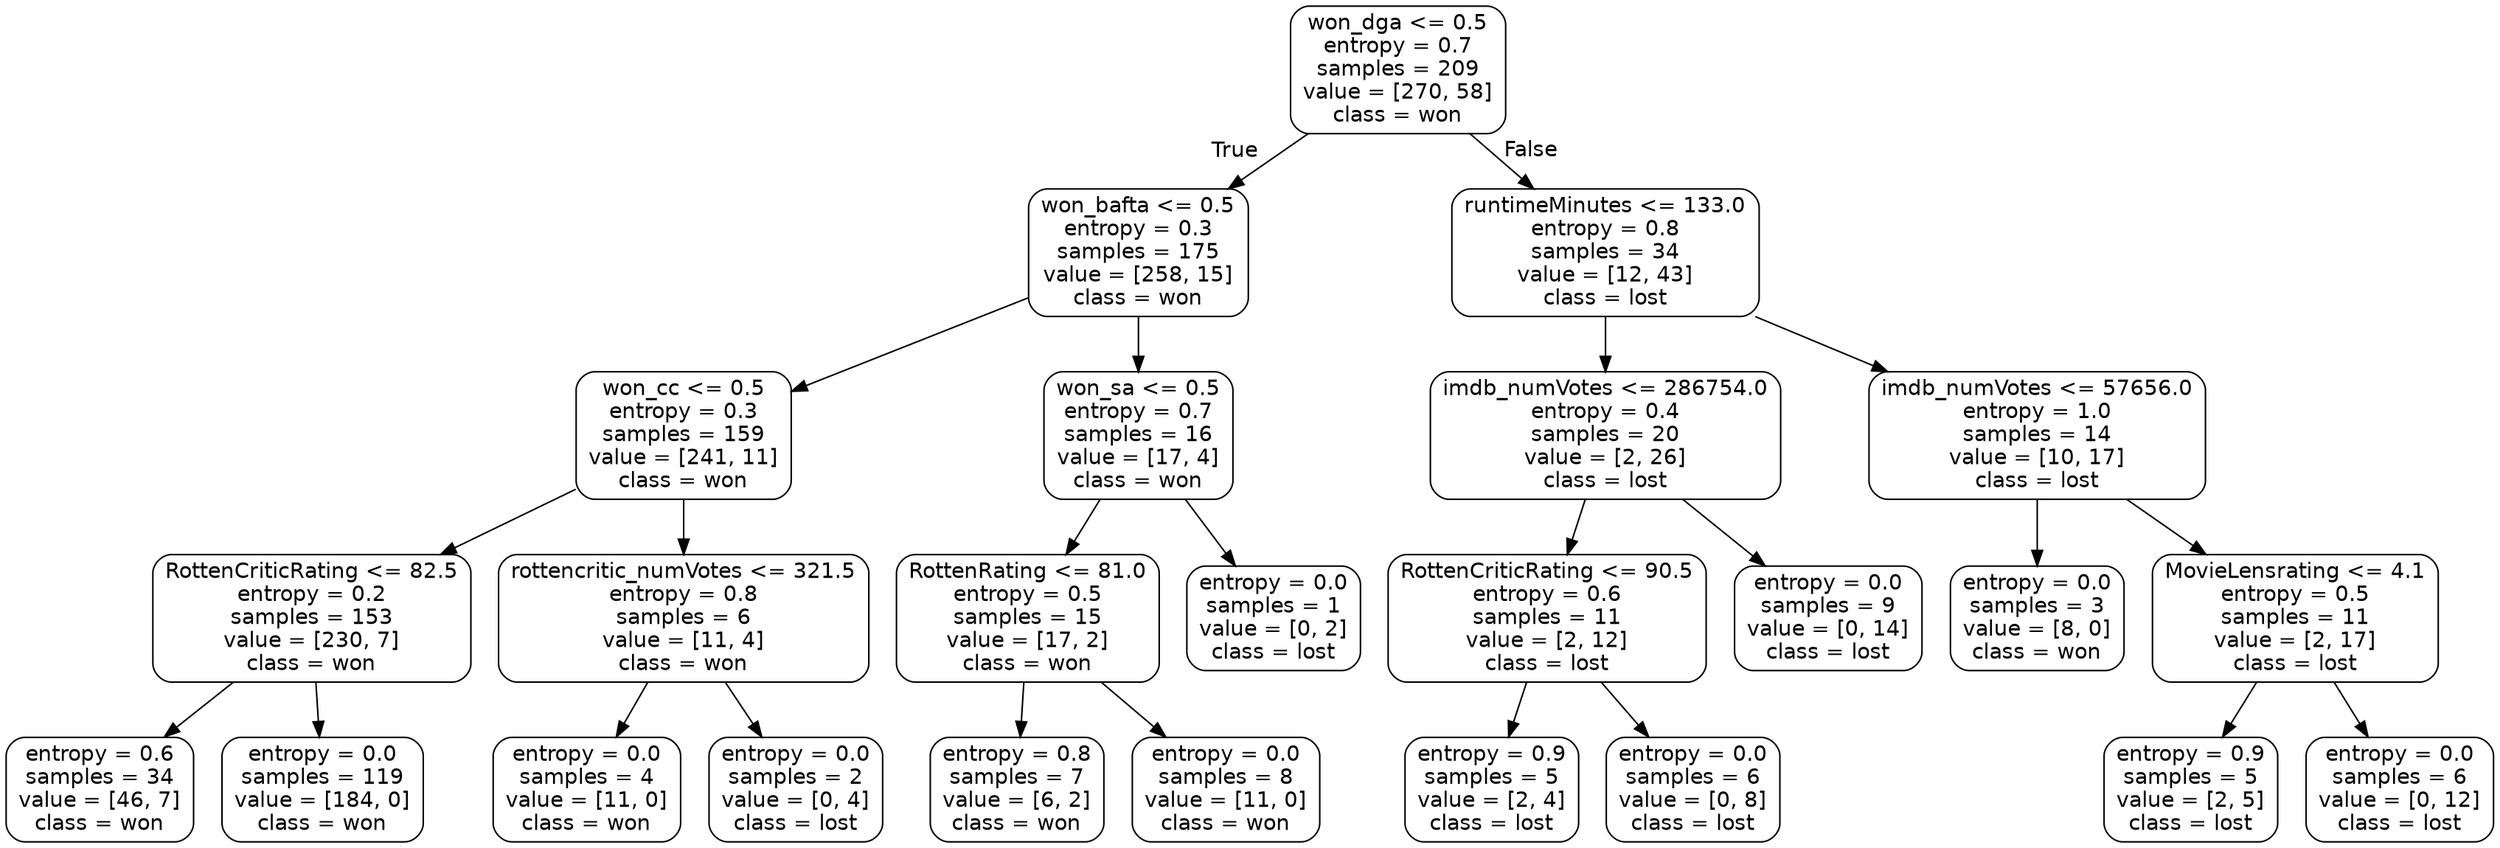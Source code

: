 digraph Tree {
node [shape=box, style="rounded", color="black", fontname=helvetica] ;
edge [fontname=helvetica] ;
0 [label="won_dga <= 0.5\nentropy = 0.7\nsamples = 209\nvalue = [270, 58]\nclass = won"] ;
1 [label="won_bafta <= 0.5\nentropy = 0.3\nsamples = 175\nvalue = [258, 15]\nclass = won"] ;
0 -> 1 [labeldistance=2.5, labelangle=45, headlabel="True"] ;
2 [label="won_cc <= 0.5\nentropy = 0.3\nsamples = 159\nvalue = [241, 11]\nclass = won"] ;
1 -> 2 ;
3 [label="RottenCriticRating <= 82.5\nentropy = 0.2\nsamples = 153\nvalue = [230, 7]\nclass = won"] ;
2 -> 3 ;
4 [label="entropy = 0.6\nsamples = 34\nvalue = [46, 7]\nclass = won"] ;
3 -> 4 ;
5 [label="entropy = 0.0\nsamples = 119\nvalue = [184, 0]\nclass = won"] ;
3 -> 5 ;
6 [label="rottencritic_numVotes <= 321.5\nentropy = 0.8\nsamples = 6\nvalue = [11, 4]\nclass = won"] ;
2 -> 6 ;
7 [label="entropy = 0.0\nsamples = 4\nvalue = [11, 0]\nclass = won"] ;
6 -> 7 ;
8 [label="entropy = 0.0\nsamples = 2\nvalue = [0, 4]\nclass = lost"] ;
6 -> 8 ;
9 [label="won_sa <= 0.5\nentropy = 0.7\nsamples = 16\nvalue = [17, 4]\nclass = won"] ;
1 -> 9 ;
10 [label="RottenRating <= 81.0\nentropy = 0.5\nsamples = 15\nvalue = [17, 2]\nclass = won"] ;
9 -> 10 ;
11 [label="entropy = 0.8\nsamples = 7\nvalue = [6, 2]\nclass = won"] ;
10 -> 11 ;
12 [label="entropy = 0.0\nsamples = 8\nvalue = [11, 0]\nclass = won"] ;
10 -> 12 ;
13 [label="entropy = 0.0\nsamples = 1\nvalue = [0, 2]\nclass = lost"] ;
9 -> 13 ;
14 [label="runtimeMinutes <= 133.0\nentropy = 0.8\nsamples = 34\nvalue = [12, 43]\nclass = lost"] ;
0 -> 14 [labeldistance=2.5, labelangle=-45, headlabel="False"] ;
15 [label="imdb_numVotes <= 286754.0\nentropy = 0.4\nsamples = 20\nvalue = [2, 26]\nclass = lost"] ;
14 -> 15 ;
16 [label="RottenCriticRating <= 90.5\nentropy = 0.6\nsamples = 11\nvalue = [2, 12]\nclass = lost"] ;
15 -> 16 ;
17 [label="entropy = 0.9\nsamples = 5\nvalue = [2, 4]\nclass = lost"] ;
16 -> 17 ;
18 [label="entropy = 0.0\nsamples = 6\nvalue = [0, 8]\nclass = lost"] ;
16 -> 18 ;
19 [label="entropy = 0.0\nsamples = 9\nvalue = [0, 14]\nclass = lost"] ;
15 -> 19 ;
20 [label="imdb_numVotes <= 57656.0\nentropy = 1.0\nsamples = 14\nvalue = [10, 17]\nclass = lost"] ;
14 -> 20 ;
21 [label="entropy = 0.0\nsamples = 3\nvalue = [8, 0]\nclass = won"] ;
20 -> 21 ;
22 [label="MovieLensrating <= 4.1\nentropy = 0.5\nsamples = 11\nvalue = [2, 17]\nclass = lost"] ;
20 -> 22 ;
23 [label="entropy = 0.9\nsamples = 5\nvalue = [2, 5]\nclass = lost"] ;
22 -> 23 ;
24 [label="entropy = 0.0\nsamples = 6\nvalue = [0, 12]\nclass = lost"] ;
22 -> 24 ;
}